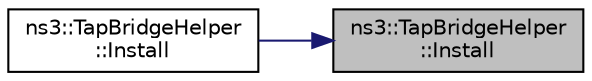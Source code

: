 digraph "ns3::TapBridgeHelper::Install"
{
 // LATEX_PDF_SIZE
  edge [fontname="Helvetica",fontsize="10",labelfontname="Helvetica",labelfontsize="10"];
  node [fontname="Helvetica",fontsize="10",shape=record];
  rankdir="RL";
  Node1 [label="ns3::TapBridgeHelper\l::Install",height=0.2,width=0.4,color="black", fillcolor="grey75", style="filled", fontcolor="black",tooltip="This method installs a TapBridge on the specified Node and forms the bridge with the NetDevice specif..."];
  Node1 -> Node2 [dir="back",color="midnightblue",fontsize="10",style="solid",fontname="Helvetica"];
  Node2 [label="ns3::TapBridgeHelper\l::Install",height=0.2,width=0.4,color="black", fillcolor="white", style="filled",URL="$classns3_1_1_tap_bridge_helper.html#a9a9ad0612d3dbee6f7b9bd4c409daab2",tooltip="This method installs a TapBridge on the specified Node and forms the bridge with the NetDevice specif..."];
}
